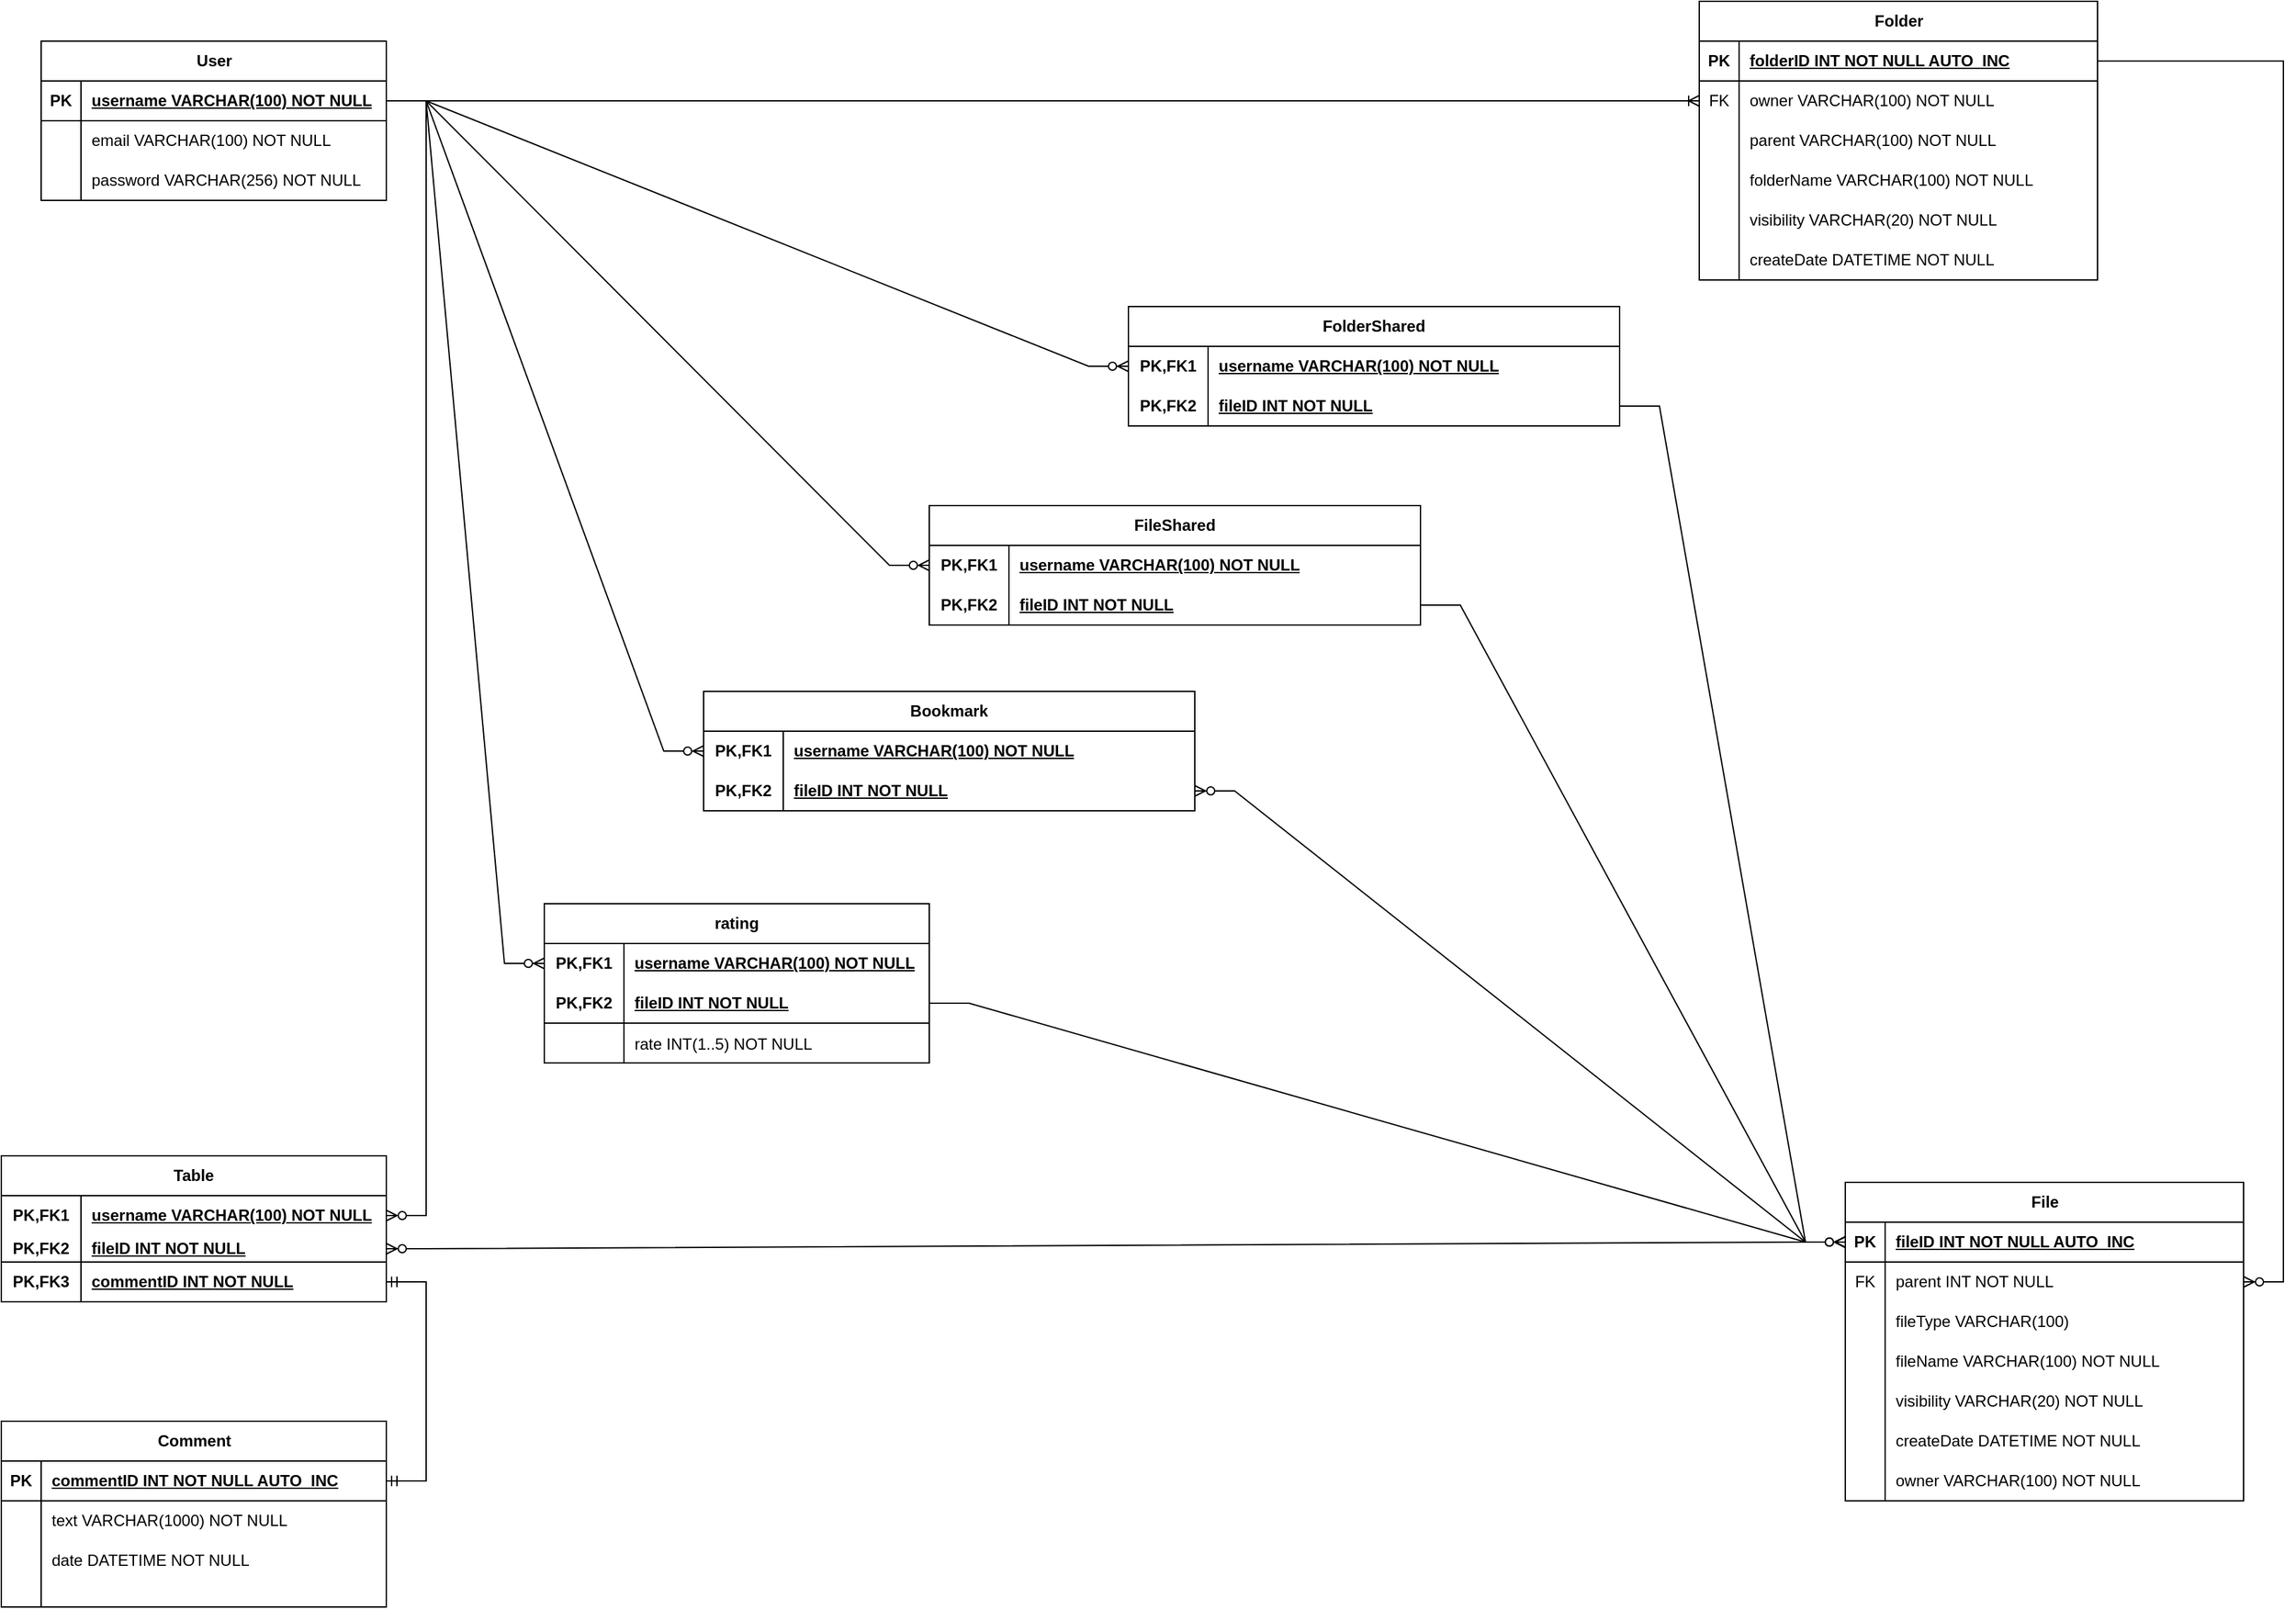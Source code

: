<mxfile version="22.0.2" type="device">
  <diagram id="R2lEEEUBdFMjLlhIrx00" name="Page-1">
    <mxGraphModel dx="2320" dy="1116" grid="1" gridSize="10" guides="1" tooltips="1" connect="1" arrows="1" fold="1" page="1" pageScale="1" pageWidth="850" pageHeight="1100" math="0" shadow="0" extFonts="Permanent Marker^https://fonts.googleapis.com/css?family=Permanent+Marker">
      <root>
        <mxCell id="0" />
        <mxCell id="1" parent="0" />
        <mxCell id="1cm0MZBUijVxS_en_-4K-15" value="User" style="shape=table;startSize=30;container=1;collapsible=1;childLayout=tableLayout;fixedRows=1;rowLines=0;fontStyle=1;align=center;resizeLast=1;html=1;" parent="1" vertex="1">
          <mxGeometry x="41" y="130" width="260" height="120" as="geometry" />
        </mxCell>
        <mxCell id="1cm0MZBUijVxS_en_-4K-16" value="" style="shape=tableRow;horizontal=0;startSize=0;swimlaneHead=0;swimlaneBody=0;fillColor=none;collapsible=0;dropTarget=0;points=[[0,0.5],[1,0.5]];portConstraint=eastwest;top=0;left=0;right=0;bottom=1;" parent="1cm0MZBUijVxS_en_-4K-15" vertex="1">
          <mxGeometry y="30" width="260" height="30" as="geometry" />
        </mxCell>
        <mxCell id="1cm0MZBUijVxS_en_-4K-17" value="PK" style="shape=partialRectangle;connectable=0;fillColor=none;top=0;left=0;bottom=0;right=0;fontStyle=1;overflow=hidden;whiteSpace=wrap;html=1;" parent="1cm0MZBUijVxS_en_-4K-16" vertex="1">
          <mxGeometry width="30" height="30" as="geometry">
            <mxRectangle width="30" height="30" as="alternateBounds" />
          </mxGeometry>
        </mxCell>
        <mxCell id="1cm0MZBUijVxS_en_-4K-18" value="username VARCHAR(100) NOT NULL" style="shape=partialRectangle;connectable=0;fillColor=none;top=0;left=0;bottom=0;right=0;align=left;spacingLeft=6;fontStyle=5;overflow=hidden;whiteSpace=wrap;html=1;" parent="1cm0MZBUijVxS_en_-4K-16" vertex="1">
          <mxGeometry x="30" width="230" height="30" as="geometry">
            <mxRectangle width="230" height="30" as="alternateBounds" />
          </mxGeometry>
        </mxCell>
        <mxCell id="1cm0MZBUijVxS_en_-4K-19" value="" style="shape=tableRow;horizontal=0;startSize=0;swimlaneHead=0;swimlaneBody=0;fillColor=none;collapsible=0;dropTarget=0;points=[[0,0.5],[1,0.5]];portConstraint=eastwest;top=0;left=0;right=0;bottom=0;" parent="1cm0MZBUijVxS_en_-4K-15" vertex="1">
          <mxGeometry y="60" width="260" height="30" as="geometry" />
        </mxCell>
        <mxCell id="1cm0MZBUijVxS_en_-4K-20" value="" style="shape=partialRectangle;connectable=0;fillColor=none;top=0;left=0;bottom=0;right=0;editable=1;overflow=hidden;whiteSpace=wrap;html=1;" parent="1cm0MZBUijVxS_en_-4K-19" vertex="1">
          <mxGeometry width="30" height="30" as="geometry">
            <mxRectangle width="30" height="30" as="alternateBounds" />
          </mxGeometry>
        </mxCell>
        <mxCell id="1cm0MZBUijVxS_en_-4K-21" value="email VARCHAR(100) NOT NULL" style="shape=partialRectangle;connectable=0;fillColor=none;top=0;left=0;bottom=0;right=0;align=left;spacingLeft=6;overflow=hidden;whiteSpace=wrap;html=1;" parent="1cm0MZBUijVxS_en_-4K-19" vertex="1">
          <mxGeometry x="30" width="230" height="30" as="geometry">
            <mxRectangle width="230" height="30" as="alternateBounds" />
          </mxGeometry>
        </mxCell>
        <mxCell id="1cm0MZBUijVxS_en_-4K-22" value="" style="shape=tableRow;horizontal=0;startSize=0;swimlaneHead=0;swimlaneBody=0;fillColor=none;collapsible=0;dropTarget=0;points=[[0,0.5],[1,0.5]];portConstraint=eastwest;top=0;left=0;right=0;bottom=0;" parent="1cm0MZBUijVxS_en_-4K-15" vertex="1">
          <mxGeometry y="90" width="260" height="30" as="geometry" />
        </mxCell>
        <mxCell id="1cm0MZBUijVxS_en_-4K-23" value="" style="shape=partialRectangle;connectable=0;fillColor=none;top=0;left=0;bottom=0;right=0;editable=1;overflow=hidden;whiteSpace=wrap;html=1;" parent="1cm0MZBUijVxS_en_-4K-22" vertex="1">
          <mxGeometry width="30" height="30" as="geometry">
            <mxRectangle width="30" height="30" as="alternateBounds" />
          </mxGeometry>
        </mxCell>
        <mxCell id="1cm0MZBUijVxS_en_-4K-24" value="password VARCHAR(256) NOT NULL" style="shape=partialRectangle;connectable=0;fillColor=none;top=0;left=0;bottom=0;right=0;align=left;spacingLeft=6;overflow=hidden;whiteSpace=wrap;html=1;" parent="1cm0MZBUijVxS_en_-4K-22" vertex="1">
          <mxGeometry x="30" width="230" height="30" as="geometry">
            <mxRectangle width="230" height="30" as="alternateBounds" />
          </mxGeometry>
        </mxCell>
        <mxCell id="1cm0MZBUijVxS_en_-4K-73" value="Comment" style="shape=table;startSize=30;container=1;collapsible=1;childLayout=tableLayout;fixedRows=1;rowLines=0;fontStyle=1;align=center;resizeLast=1;html=1;" parent="1" vertex="1">
          <mxGeometry x="11" y="1170" width="290" height="140" as="geometry" />
        </mxCell>
        <mxCell id="1cm0MZBUijVxS_en_-4K-74" value="" style="shape=tableRow;horizontal=0;startSize=0;swimlaneHead=0;swimlaneBody=0;fillColor=none;collapsible=0;dropTarget=0;points=[[0,0.5],[1,0.5]];portConstraint=eastwest;top=0;left=0;right=0;bottom=1;" parent="1cm0MZBUijVxS_en_-4K-73" vertex="1">
          <mxGeometry y="30" width="290" height="30" as="geometry" />
        </mxCell>
        <mxCell id="1cm0MZBUijVxS_en_-4K-75" value="PK" style="shape=partialRectangle;connectable=0;fillColor=none;top=0;left=0;bottom=0;right=0;fontStyle=1;overflow=hidden;whiteSpace=wrap;html=1;" parent="1cm0MZBUijVxS_en_-4K-74" vertex="1">
          <mxGeometry width="30" height="30" as="geometry">
            <mxRectangle width="30" height="30" as="alternateBounds" />
          </mxGeometry>
        </mxCell>
        <mxCell id="1cm0MZBUijVxS_en_-4K-76" value="commentID INT NOT NULL AUTO_INC" style="shape=partialRectangle;connectable=0;fillColor=none;top=0;left=0;bottom=0;right=0;align=left;spacingLeft=6;fontStyle=5;overflow=hidden;whiteSpace=wrap;html=1;" parent="1cm0MZBUijVxS_en_-4K-74" vertex="1">
          <mxGeometry x="30" width="260" height="30" as="geometry">
            <mxRectangle width="260" height="30" as="alternateBounds" />
          </mxGeometry>
        </mxCell>
        <mxCell id="1cm0MZBUijVxS_en_-4K-77" value="" style="shape=tableRow;horizontal=0;startSize=0;swimlaneHead=0;swimlaneBody=0;fillColor=none;collapsible=0;dropTarget=0;points=[[0,0.5],[1,0.5]];portConstraint=eastwest;top=0;left=0;right=0;bottom=0;" parent="1cm0MZBUijVxS_en_-4K-73" vertex="1">
          <mxGeometry y="60" width="290" height="30" as="geometry" />
        </mxCell>
        <mxCell id="1cm0MZBUijVxS_en_-4K-78" value="" style="shape=partialRectangle;connectable=0;fillColor=none;top=0;left=0;bottom=0;right=0;editable=1;overflow=hidden;whiteSpace=wrap;html=1;" parent="1cm0MZBUijVxS_en_-4K-77" vertex="1">
          <mxGeometry width="30" height="30" as="geometry">
            <mxRectangle width="30" height="30" as="alternateBounds" />
          </mxGeometry>
        </mxCell>
        <mxCell id="1cm0MZBUijVxS_en_-4K-79" value="text VARCHAR(1000) NOT NULL" style="shape=partialRectangle;connectable=0;fillColor=none;top=0;left=0;bottom=0;right=0;align=left;spacingLeft=6;overflow=hidden;whiteSpace=wrap;html=1;" parent="1cm0MZBUijVxS_en_-4K-77" vertex="1">
          <mxGeometry x="30" width="260" height="30" as="geometry">
            <mxRectangle width="260" height="30" as="alternateBounds" />
          </mxGeometry>
        </mxCell>
        <mxCell id="1cm0MZBUijVxS_en_-4K-80" value="" style="shape=tableRow;horizontal=0;startSize=0;swimlaneHead=0;swimlaneBody=0;fillColor=none;collapsible=0;dropTarget=0;points=[[0,0.5],[1,0.5]];portConstraint=eastwest;top=0;left=0;right=0;bottom=0;" parent="1cm0MZBUijVxS_en_-4K-73" vertex="1">
          <mxGeometry y="90" width="290" height="30" as="geometry" />
        </mxCell>
        <mxCell id="1cm0MZBUijVxS_en_-4K-81" value="" style="shape=partialRectangle;connectable=0;fillColor=none;top=0;left=0;bottom=0;right=0;editable=1;overflow=hidden;whiteSpace=wrap;html=1;" parent="1cm0MZBUijVxS_en_-4K-80" vertex="1">
          <mxGeometry width="30" height="30" as="geometry">
            <mxRectangle width="30" height="30" as="alternateBounds" />
          </mxGeometry>
        </mxCell>
        <mxCell id="1cm0MZBUijVxS_en_-4K-82" value="date DATETIME NOT NULL" style="shape=partialRectangle;connectable=0;fillColor=none;top=0;left=0;bottom=0;right=0;align=left;spacingLeft=6;overflow=hidden;whiteSpace=wrap;html=1;" parent="1cm0MZBUijVxS_en_-4K-80" vertex="1">
          <mxGeometry x="30" width="260" height="30" as="geometry">
            <mxRectangle width="260" height="30" as="alternateBounds" />
          </mxGeometry>
        </mxCell>
        <mxCell id="1cm0MZBUijVxS_en_-4K-83" value="" style="shape=tableRow;horizontal=0;startSize=0;swimlaneHead=0;swimlaneBody=0;fillColor=none;collapsible=0;dropTarget=0;points=[[0,0.5],[1,0.5]];portConstraint=eastwest;top=0;left=0;right=0;bottom=0;" parent="1cm0MZBUijVxS_en_-4K-73" vertex="1">
          <mxGeometry y="120" width="290" height="20" as="geometry" />
        </mxCell>
        <mxCell id="1cm0MZBUijVxS_en_-4K-84" value="" style="shape=partialRectangle;connectable=0;fillColor=none;top=0;left=0;bottom=0;right=0;editable=1;overflow=hidden;whiteSpace=wrap;html=1;" parent="1cm0MZBUijVxS_en_-4K-83" vertex="1">
          <mxGeometry width="30" height="20" as="geometry">
            <mxRectangle width="30" height="20" as="alternateBounds" />
          </mxGeometry>
        </mxCell>
        <mxCell id="1cm0MZBUijVxS_en_-4K-85" value="" style="shape=partialRectangle;connectable=0;fillColor=none;top=0;left=0;bottom=0;right=0;align=left;spacingLeft=6;overflow=hidden;whiteSpace=wrap;html=1;" parent="1cm0MZBUijVxS_en_-4K-83" vertex="1">
          <mxGeometry x="30" width="260" height="20" as="geometry">
            <mxRectangle width="260" height="20" as="alternateBounds" />
          </mxGeometry>
        </mxCell>
        <mxCell id="1cm0MZBUijVxS_en_-4K-106" value="rating" style="shape=table;startSize=30;container=1;collapsible=1;childLayout=tableLayout;fixedRows=1;rowLines=0;fontStyle=1;align=center;resizeLast=1;html=1;whiteSpace=wrap;" parent="1" vertex="1">
          <mxGeometry x="420" y="780" width="290" height="120" as="geometry" />
        </mxCell>
        <mxCell id="1cm0MZBUijVxS_en_-4K-107" value="" style="shape=tableRow;horizontal=0;startSize=0;swimlaneHead=0;swimlaneBody=0;fillColor=none;collapsible=0;dropTarget=0;points=[[0,0.5],[1,0.5]];portConstraint=eastwest;top=0;left=0;right=0;bottom=0;html=1;" parent="1cm0MZBUijVxS_en_-4K-106" vertex="1">
          <mxGeometry y="30" width="290" height="30" as="geometry" />
        </mxCell>
        <mxCell id="1cm0MZBUijVxS_en_-4K-108" value="PK,FK1" style="shape=partialRectangle;connectable=0;fillColor=none;top=0;left=0;bottom=0;right=0;fontStyle=1;overflow=hidden;html=1;whiteSpace=wrap;" parent="1cm0MZBUijVxS_en_-4K-107" vertex="1">
          <mxGeometry width="60" height="30" as="geometry">
            <mxRectangle width="60" height="30" as="alternateBounds" />
          </mxGeometry>
        </mxCell>
        <mxCell id="1cm0MZBUijVxS_en_-4K-109" value="username VARCHAR(100) NOT NULL" style="shape=partialRectangle;connectable=0;fillColor=none;top=0;left=0;bottom=0;right=0;align=left;spacingLeft=6;fontStyle=5;overflow=hidden;html=1;whiteSpace=wrap;" parent="1cm0MZBUijVxS_en_-4K-107" vertex="1">
          <mxGeometry x="60" width="230" height="30" as="geometry">
            <mxRectangle width="230" height="30" as="alternateBounds" />
          </mxGeometry>
        </mxCell>
        <mxCell id="1cm0MZBUijVxS_en_-4K-110" value="" style="shape=tableRow;horizontal=0;startSize=0;swimlaneHead=0;swimlaneBody=0;fillColor=none;collapsible=0;dropTarget=0;points=[[0,0.5],[1,0.5]];portConstraint=eastwest;top=0;left=0;right=0;bottom=1;html=1;" parent="1cm0MZBUijVxS_en_-4K-106" vertex="1">
          <mxGeometry y="60" width="290" height="30" as="geometry" />
        </mxCell>
        <mxCell id="1cm0MZBUijVxS_en_-4K-111" value="PK,FK2" style="shape=partialRectangle;connectable=0;fillColor=none;top=0;left=0;bottom=0;right=0;fontStyle=1;overflow=hidden;html=1;whiteSpace=wrap;" parent="1cm0MZBUijVxS_en_-4K-110" vertex="1">
          <mxGeometry width="60" height="30" as="geometry">
            <mxRectangle width="60" height="30" as="alternateBounds" />
          </mxGeometry>
        </mxCell>
        <mxCell id="1cm0MZBUijVxS_en_-4K-112" value="fileID INT NOT NULL" style="shape=partialRectangle;connectable=0;fillColor=none;top=0;left=0;bottom=0;right=0;align=left;spacingLeft=6;fontStyle=5;overflow=hidden;html=1;whiteSpace=wrap;" parent="1cm0MZBUijVxS_en_-4K-110" vertex="1">
          <mxGeometry x="60" width="230" height="30" as="geometry">
            <mxRectangle width="230" height="30" as="alternateBounds" />
          </mxGeometry>
        </mxCell>
        <mxCell id="fWBRbAvuqXRC6kfgmsuC-2" value="" style="shape=tableRow;horizontal=0;startSize=0;swimlaneHead=0;swimlaneBody=0;fillColor=none;collapsible=0;dropTarget=0;points=[[0,0.5],[1,0.5]];portConstraint=eastwest;top=0;left=0;right=0;bottom=0;" parent="1cm0MZBUijVxS_en_-4K-106" vertex="1">
          <mxGeometry y="90" width="290" height="30" as="geometry" />
        </mxCell>
        <mxCell id="fWBRbAvuqXRC6kfgmsuC-3" value="" style="shape=partialRectangle;connectable=0;fillColor=none;top=0;left=0;bottom=0;right=0;editable=1;overflow=hidden;" parent="fWBRbAvuqXRC6kfgmsuC-2" vertex="1">
          <mxGeometry width="60" height="30" as="geometry">
            <mxRectangle width="60" height="30" as="alternateBounds" />
          </mxGeometry>
        </mxCell>
        <mxCell id="fWBRbAvuqXRC6kfgmsuC-4" value="rate INT(1..5) NOT NULL" style="shape=partialRectangle;connectable=0;fillColor=none;top=0;left=0;bottom=0;right=0;align=left;spacingLeft=6;overflow=hidden;" parent="fWBRbAvuqXRC6kfgmsuC-2" vertex="1">
          <mxGeometry x="60" width="230" height="30" as="geometry">
            <mxRectangle width="230" height="30" as="alternateBounds" />
          </mxGeometry>
        </mxCell>
        <mxCell id="1cm0MZBUijVxS_en_-4K-131" value="" style="edgeStyle=entityRelationEdgeStyle;fontSize=12;html=1;endArrow=ERzeroToMany;endFill=1;rounded=0;" parent="1" source="1cm0MZBUijVxS_en_-4K-16" target="1cm0MZBUijVxS_en_-4K-107" edge="1">
          <mxGeometry width="100" height="100" relative="1" as="geometry">
            <mxPoint x="570" y="720" as="sourcePoint" />
            <mxPoint x="670" y="620" as="targetPoint" />
          </mxGeometry>
        </mxCell>
        <mxCell id="1cm0MZBUijVxS_en_-4K-132" value="" style="edgeStyle=entityRelationEdgeStyle;fontSize=12;html=1;endArrow=ERzeroToMany;endFill=1;rounded=0;" parent="1" source="1cm0MZBUijVxS_en_-4K-110" target="1cm0MZBUijVxS_en_-4K-44" edge="1">
          <mxGeometry width="100" height="100" relative="1" as="geometry">
            <mxPoint x="1190" y="820" as="sourcePoint" />
            <mxPoint x="1160" y="800" as="targetPoint" />
          </mxGeometry>
        </mxCell>
        <mxCell id="1cm0MZBUijVxS_en_-4K-133" value="" style="edgeStyle=entityRelationEdgeStyle;fontSize=12;html=1;endArrow=ERzeroToMany;endFill=1;rounded=0;" parent="1" source="1cm0MZBUijVxS_en_-4K-16" target="1cm0MZBUijVxS_en_-4K-176" edge="1">
          <mxGeometry width="100" height="100" relative="1" as="geometry">
            <mxPoint x="40" y="350" as="sourcePoint" />
            <mxPoint x="50" y="630" as="targetPoint" />
          </mxGeometry>
        </mxCell>
        <mxCell id="1cm0MZBUijVxS_en_-4K-134" value="" style="edgeStyle=entityRelationEdgeStyle;fontSize=12;html=1;endArrow=ERzeroToMany;endFill=1;rounded=0;" parent="1" source="1cm0MZBUijVxS_en_-4K-44" target="1cm0MZBUijVxS_en_-4K-179" edge="1">
          <mxGeometry width="100" height="100" relative="1" as="geometry">
            <mxPoint x="920" y="1150" as="sourcePoint" />
            <mxPoint x="590" y="1130" as="targetPoint" />
          </mxGeometry>
        </mxCell>
        <mxCell id="1cm0MZBUijVxS_en_-4K-175" value="Table" style="shape=table;startSize=30;container=1;collapsible=1;childLayout=tableLayout;fixedRows=1;rowLines=0;fontStyle=1;align=center;resizeLast=1;html=1;whiteSpace=wrap;strokeColor=default;verticalAlign=middle;fontFamily=Helvetica;fontSize=12;fontColor=default;fillColor=default;" parent="1" vertex="1">
          <mxGeometry x="11" y="970" width="290" height="110" as="geometry" />
        </mxCell>
        <mxCell id="1cm0MZBUijVxS_en_-4K-176" value="" style="shape=tableRow;horizontal=0;startSize=0;swimlaneHead=0;swimlaneBody=0;fillColor=none;collapsible=0;dropTarget=0;points=[[0,0.5],[1,0.5]];portConstraint=eastwest;top=0;left=0;right=0;bottom=0;html=1;strokeColor=default;align=center;verticalAlign=middle;fontFamily=Helvetica;fontSize=12;fontColor=default;" parent="1cm0MZBUijVxS_en_-4K-175" vertex="1">
          <mxGeometry y="30" width="290" height="30" as="geometry" />
        </mxCell>
        <mxCell id="1cm0MZBUijVxS_en_-4K-177" value="PK,FK1" style="shape=partialRectangle;connectable=0;fillColor=none;top=0;left=0;bottom=0;right=0;fontStyle=1;overflow=hidden;html=1;whiteSpace=wrap;strokeColor=default;align=center;verticalAlign=middle;fontFamily=Helvetica;fontSize=12;fontColor=default;startSize=30;" parent="1cm0MZBUijVxS_en_-4K-176" vertex="1">
          <mxGeometry width="60" height="30" as="geometry">
            <mxRectangle width="60" height="30" as="alternateBounds" />
          </mxGeometry>
        </mxCell>
        <mxCell id="1cm0MZBUijVxS_en_-4K-178" value="username VARCHAR(100) NOT NULL" style="shape=partialRectangle;connectable=0;fillColor=none;top=0;left=0;bottom=0;right=0;align=left;spacingLeft=6;fontStyle=5;overflow=hidden;html=1;whiteSpace=wrap;strokeColor=default;verticalAlign=middle;fontFamily=Helvetica;fontSize=12;fontColor=default;startSize=30;" parent="1cm0MZBUijVxS_en_-4K-176" vertex="1">
          <mxGeometry x="60" width="230" height="30" as="geometry">
            <mxRectangle width="230" height="30" as="alternateBounds" />
          </mxGeometry>
        </mxCell>
        <mxCell id="1cm0MZBUijVxS_en_-4K-179" value="" style="shape=tableRow;horizontal=0;startSize=0;swimlaneHead=0;swimlaneBody=0;fillColor=none;collapsible=0;dropTarget=0;points=[[0,0.5],[1,0.5]];portConstraint=eastwest;top=0;left=0;right=0;bottom=1;html=1;strokeColor=default;align=center;verticalAlign=middle;fontFamily=Helvetica;fontSize=12;fontColor=default;" parent="1cm0MZBUijVxS_en_-4K-175" vertex="1">
          <mxGeometry y="60" width="290" height="20" as="geometry" />
        </mxCell>
        <mxCell id="1cm0MZBUijVxS_en_-4K-180" value="PK,FK2" style="shape=partialRectangle;connectable=0;fillColor=none;top=0;left=0;bottom=0;right=0;fontStyle=1;overflow=hidden;html=1;whiteSpace=wrap;strokeColor=default;align=center;verticalAlign=middle;fontFamily=Helvetica;fontSize=12;fontColor=default;startSize=30;" parent="1cm0MZBUijVxS_en_-4K-179" vertex="1">
          <mxGeometry width="60" height="20" as="geometry">
            <mxRectangle width="60" height="20" as="alternateBounds" />
          </mxGeometry>
        </mxCell>
        <mxCell id="1cm0MZBUijVxS_en_-4K-181" value="fileID INT NOT NULL" style="shape=partialRectangle;connectable=0;fillColor=none;top=0;left=0;bottom=0;right=0;align=left;spacingLeft=6;fontStyle=5;overflow=hidden;html=1;whiteSpace=wrap;strokeColor=default;verticalAlign=middle;fontFamily=Helvetica;fontSize=12;fontColor=default;startSize=30;" parent="1cm0MZBUijVxS_en_-4K-179" vertex="1">
          <mxGeometry x="60" width="230" height="20" as="geometry">
            <mxRectangle width="230" height="20" as="alternateBounds" />
          </mxGeometry>
        </mxCell>
        <mxCell id="1cm0MZBUijVxS_en_-4K-189" value="" style="shape=tableRow;horizontal=0;startSize=0;swimlaneHead=0;swimlaneBody=0;fillColor=none;collapsible=0;dropTarget=0;points=[[0,0.5],[1,0.5]];portConstraint=eastwest;top=0;left=0;right=0;bottom=1;strokeColor=default;align=center;verticalAlign=middle;fontFamily=Helvetica;fontSize=12;fontColor=default;html=1;" parent="1cm0MZBUijVxS_en_-4K-175" vertex="1">
          <mxGeometry y="80" width="290" height="30" as="geometry" />
        </mxCell>
        <mxCell id="1cm0MZBUijVxS_en_-4K-190" value="PK,FK3" style="shape=partialRectangle;connectable=0;fillColor=none;top=0;left=0;bottom=0;right=0;fontStyle=1;overflow=hidden;whiteSpace=wrap;html=1;strokeColor=default;align=center;verticalAlign=middle;fontFamily=Helvetica;fontSize=12;fontColor=default;startSize=30;" parent="1cm0MZBUijVxS_en_-4K-189" vertex="1">
          <mxGeometry width="60" height="30" as="geometry">
            <mxRectangle width="60" height="30" as="alternateBounds" />
          </mxGeometry>
        </mxCell>
        <mxCell id="1cm0MZBUijVxS_en_-4K-191" value="commentID INT NOT NULL" style="shape=partialRectangle;connectable=0;fillColor=none;top=0;left=0;bottom=0;right=0;align=left;spacingLeft=6;fontStyle=5;overflow=hidden;whiteSpace=wrap;html=1;strokeColor=default;verticalAlign=middle;fontFamily=Helvetica;fontSize=12;fontColor=default;startSize=30;" parent="1cm0MZBUijVxS_en_-4K-189" vertex="1">
          <mxGeometry x="60" width="230" height="30" as="geometry">
            <mxRectangle width="230" height="30" as="alternateBounds" />
          </mxGeometry>
        </mxCell>
        <mxCell id="1cm0MZBUijVxS_en_-4K-193" value="" style="edgeStyle=entityRelationEdgeStyle;fontSize=12;html=1;endArrow=ERmandOne;startArrow=ERmandOne;rounded=0;" parent="1" source="1cm0MZBUijVxS_en_-4K-74" target="1cm0MZBUijVxS_en_-4K-189" edge="1">
          <mxGeometry width="100" height="100" relative="1" as="geometry">
            <mxPoint x="561" y="685" as="sourcePoint" />
            <mxPoint x="641" y="655" as="targetPoint" />
            <Array as="points">
              <mxPoint x="561" y="720" />
            </Array>
          </mxGeometry>
        </mxCell>
        <mxCell id="fWBRbAvuqXRC6kfgmsuC-7" value="" style="group" parent="1" vertex="1" connectable="0">
          <mxGeometry x="1400" y="990" width="300" height="240" as="geometry" />
        </mxCell>
        <mxCell id="1cm0MZBUijVxS_en_-4K-43" value="File" style="shape=table;startSize=30;container=1;collapsible=1;childLayout=tableLayout;fixedRows=1;rowLines=0;fontStyle=1;align=center;resizeLast=1;html=1;" parent="fWBRbAvuqXRC6kfgmsuC-7" vertex="1">
          <mxGeometry width="300" height="240" as="geometry" />
        </mxCell>
        <mxCell id="1cm0MZBUijVxS_en_-4K-44" value="" style="shape=tableRow;horizontal=0;startSize=0;swimlaneHead=0;swimlaneBody=0;fillColor=none;collapsible=0;dropTarget=0;points=[[0,0.5],[1,0.5]];portConstraint=eastwest;top=0;left=0;right=0;bottom=1;" parent="1cm0MZBUijVxS_en_-4K-43" vertex="1">
          <mxGeometry y="30" width="300" height="30" as="geometry" />
        </mxCell>
        <mxCell id="1cm0MZBUijVxS_en_-4K-45" value="PK" style="shape=partialRectangle;connectable=0;fillColor=none;top=0;left=0;bottom=0;right=0;fontStyle=1;overflow=hidden;whiteSpace=wrap;html=1;" parent="1cm0MZBUijVxS_en_-4K-44" vertex="1">
          <mxGeometry width="30" height="30" as="geometry">
            <mxRectangle width="30" height="30" as="alternateBounds" />
          </mxGeometry>
        </mxCell>
        <mxCell id="1cm0MZBUijVxS_en_-4K-46" value="fileID INT NOT NULL AUTO_INC" style="shape=partialRectangle;connectable=0;fillColor=none;top=0;left=0;bottom=0;right=0;align=left;spacingLeft=6;fontStyle=5;overflow=hidden;whiteSpace=wrap;html=1;" parent="1cm0MZBUijVxS_en_-4K-44" vertex="1">
          <mxGeometry x="30" width="270" height="30" as="geometry">
            <mxRectangle width="270" height="30" as="alternateBounds" />
          </mxGeometry>
        </mxCell>
        <mxCell id="4S1XIvHN26zdcZENu2K2-2" value="" style="shape=tableRow;horizontal=0;startSize=0;swimlaneHead=0;swimlaneBody=0;fillColor=none;collapsible=0;dropTarget=0;points=[[0,0.5],[1,0.5]];portConstraint=eastwest;top=0;left=0;right=0;bottom=0;" vertex="1" parent="1cm0MZBUijVxS_en_-4K-43">
          <mxGeometry y="60" width="300" height="30" as="geometry" />
        </mxCell>
        <mxCell id="4S1XIvHN26zdcZENu2K2-3" value="FK" style="shape=partialRectangle;connectable=0;fillColor=none;top=0;left=0;bottom=0;right=0;fontStyle=0;overflow=hidden;whiteSpace=wrap;html=1;" vertex="1" parent="4S1XIvHN26zdcZENu2K2-2">
          <mxGeometry width="30" height="30" as="geometry">
            <mxRectangle width="30" height="30" as="alternateBounds" />
          </mxGeometry>
        </mxCell>
        <mxCell id="4S1XIvHN26zdcZENu2K2-4" value="parent INT NOT NULL&amp;nbsp;" style="shape=partialRectangle;connectable=0;fillColor=none;top=0;left=0;bottom=0;right=0;align=left;spacingLeft=6;fontStyle=0;overflow=hidden;whiteSpace=wrap;html=1;" vertex="1" parent="4S1XIvHN26zdcZENu2K2-2">
          <mxGeometry x="30" width="270" height="30" as="geometry">
            <mxRectangle width="270" height="30" as="alternateBounds" />
          </mxGeometry>
        </mxCell>
        <mxCell id="1cm0MZBUijVxS_en_-4K-47" value="" style="shape=tableRow;horizontal=0;startSize=0;swimlaneHead=0;swimlaneBody=0;fillColor=none;collapsible=0;dropTarget=0;points=[[0,0.5],[1,0.5]];portConstraint=eastwest;top=0;left=0;right=0;bottom=0;" parent="1cm0MZBUijVxS_en_-4K-43" vertex="1">
          <mxGeometry y="90" width="300" height="30" as="geometry" />
        </mxCell>
        <mxCell id="1cm0MZBUijVxS_en_-4K-48" value="" style="shape=partialRectangle;connectable=0;fillColor=none;top=0;left=0;bottom=0;right=0;editable=1;overflow=hidden;whiteSpace=wrap;html=1;" parent="1cm0MZBUijVxS_en_-4K-47" vertex="1">
          <mxGeometry width="30" height="30" as="geometry">
            <mxRectangle width="30" height="30" as="alternateBounds" />
          </mxGeometry>
        </mxCell>
        <mxCell id="1cm0MZBUijVxS_en_-4K-49" value="fileType VARCHAR(100)" style="shape=partialRectangle;connectable=0;fillColor=none;top=0;left=0;bottom=0;right=0;align=left;spacingLeft=6;overflow=hidden;whiteSpace=wrap;html=1;" parent="1cm0MZBUijVxS_en_-4K-47" vertex="1">
          <mxGeometry x="30" width="270" height="30" as="geometry">
            <mxRectangle width="270" height="30" as="alternateBounds" />
          </mxGeometry>
        </mxCell>
        <mxCell id="1cm0MZBUijVxS_en_-4K-50" value="" style="shape=tableRow;horizontal=0;startSize=0;swimlaneHead=0;swimlaneBody=0;fillColor=none;collapsible=0;dropTarget=0;points=[[0,0.5],[1,0.5]];portConstraint=eastwest;top=0;left=0;right=0;bottom=0;" parent="1cm0MZBUijVxS_en_-4K-43" vertex="1">
          <mxGeometry y="120" width="300" height="30" as="geometry" />
        </mxCell>
        <mxCell id="1cm0MZBUijVxS_en_-4K-51" value="" style="shape=partialRectangle;connectable=0;fillColor=none;top=0;left=0;bottom=0;right=0;editable=1;overflow=hidden;whiteSpace=wrap;html=1;" parent="1cm0MZBUijVxS_en_-4K-50" vertex="1">
          <mxGeometry width="30" height="30" as="geometry">
            <mxRectangle width="30" height="30" as="alternateBounds" />
          </mxGeometry>
        </mxCell>
        <mxCell id="1cm0MZBUijVxS_en_-4K-52" value="fileName VARCHAR(100) NOT NULL" style="shape=partialRectangle;connectable=0;fillColor=none;top=0;left=0;bottom=0;right=0;align=left;spacingLeft=6;overflow=hidden;whiteSpace=wrap;html=1;" parent="1cm0MZBUijVxS_en_-4K-50" vertex="1">
          <mxGeometry x="30" width="270" height="30" as="geometry">
            <mxRectangle width="270" height="30" as="alternateBounds" />
          </mxGeometry>
        </mxCell>
        <mxCell id="1cm0MZBUijVxS_en_-4K-53" value="" style="shape=tableRow;horizontal=0;startSize=0;swimlaneHead=0;swimlaneBody=0;fillColor=none;collapsible=0;dropTarget=0;points=[[0,0.5],[1,0.5]];portConstraint=eastwest;top=0;left=0;right=0;bottom=0;" parent="1cm0MZBUijVxS_en_-4K-43" vertex="1">
          <mxGeometry y="150" width="300" height="90" as="geometry" />
        </mxCell>
        <mxCell id="1cm0MZBUijVxS_en_-4K-54" value="" style="shape=partialRectangle;connectable=0;fillColor=none;top=0;left=0;bottom=0;right=0;editable=1;overflow=hidden;whiteSpace=wrap;html=1;" parent="1cm0MZBUijVxS_en_-4K-53" vertex="1">
          <mxGeometry width="30" height="90" as="geometry">
            <mxRectangle width="30" height="90" as="alternateBounds" />
          </mxGeometry>
        </mxCell>
        <mxCell id="1cm0MZBUijVxS_en_-4K-55" value="" style="shape=partialRectangle;connectable=0;fillColor=none;top=0;left=0;bottom=0;right=0;align=left;spacingLeft=6;overflow=hidden;whiteSpace=wrap;html=1;" parent="1cm0MZBUijVxS_en_-4K-53" vertex="1">
          <mxGeometry x="30" width="270" height="90" as="geometry">
            <mxRectangle width="270" height="90" as="alternateBounds" />
          </mxGeometry>
        </mxCell>
        <mxCell id="1cm0MZBUijVxS_en_-4K-71" value="visibility VARCHAR(20) NOT NULL" style="shape=partialRectangle;connectable=0;fillColor=none;top=0;left=0;bottom=0;right=0;align=left;spacingLeft=6;overflow=hidden;whiteSpace=wrap;html=1;" parent="fWBRbAvuqXRC6kfgmsuC-7" vertex="1">
          <mxGeometry x="30" y="150" width="270" height="30" as="geometry">
            <mxRectangle width="150" height="30" as="alternateBounds" />
          </mxGeometry>
        </mxCell>
        <mxCell id="1cm0MZBUijVxS_en_-4K-72" value="createDate DATETIME NOT NULL" style="shape=partialRectangle;connectable=0;fillColor=none;top=0;left=0;bottom=0;right=0;align=left;spacingLeft=6;overflow=hidden;whiteSpace=wrap;html=1;" parent="fWBRbAvuqXRC6kfgmsuC-7" vertex="1">
          <mxGeometry x="30" y="180" width="270" height="30" as="geometry">
            <mxRectangle width="150" height="30" as="alternateBounds" />
          </mxGeometry>
        </mxCell>
        <mxCell id="1cm0MZBUijVxS_en_-4K-70" value="owner VARCHAR(100) NOT NULL" style="shape=partialRectangle;connectable=0;fillColor=none;top=0;left=0;bottom=0;right=0;align=left;spacingLeft=6;overflow=hidden;whiteSpace=wrap;html=1;" parent="fWBRbAvuqXRC6kfgmsuC-7" vertex="1">
          <mxGeometry x="30" y="210" width="270" height="30" as="geometry">
            <mxRectangle width="150" height="30" as="alternateBounds" />
          </mxGeometry>
        </mxCell>
        <mxCell id="4S1XIvHN26zdcZENu2K2-5" value="" style="edgeStyle=entityRelationEdgeStyle;fontSize=12;html=1;endArrow=ERzeroToMany;endFill=1;rounded=0;" edge="1" parent="1" source="1cm0MZBUijVxS_en_-4K-29" target="4S1XIvHN26zdcZENu2K2-2">
          <mxGeometry width="100" height="100" relative="1" as="geometry">
            <mxPoint x="1240" y="590" as="sourcePoint" />
            <mxPoint x="1680" y="925" as="targetPoint" />
          </mxGeometry>
        </mxCell>
        <mxCell id="4S1XIvHN26zdcZENu2K2-6" value="Bookmark" style="shape=table;startSize=30;container=1;collapsible=1;childLayout=tableLayout;fixedRows=1;rowLines=0;fontStyle=1;align=center;resizeLast=1;html=1;whiteSpace=wrap;" vertex="1" parent="1">
          <mxGeometry x="540" y="620" width="370" height="90" as="geometry" />
        </mxCell>
        <mxCell id="4S1XIvHN26zdcZENu2K2-7" value="" style="shape=tableRow;horizontal=0;startSize=0;swimlaneHead=0;swimlaneBody=0;fillColor=none;collapsible=0;dropTarget=0;points=[[0,0.5],[1,0.5]];portConstraint=eastwest;top=0;left=0;right=0;bottom=0;html=1;" vertex="1" parent="4S1XIvHN26zdcZENu2K2-6">
          <mxGeometry y="30" width="370" height="30" as="geometry" />
        </mxCell>
        <mxCell id="4S1XIvHN26zdcZENu2K2-8" value="PK,FK1" style="shape=partialRectangle;connectable=0;fillColor=none;top=0;left=0;bottom=0;right=0;fontStyle=1;overflow=hidden;html=1;whiteSpace=wrap;" vertex="1" parent="4S1XIvHN26zdcZENu2K2-7">
          <mxGeometry width="60" height="30" as="geometry">
            <mxRectangle width="60" height="30" as="alternateBounds" />
          </mxGeometry>
        </mxCell>
        <mxCell id="4S1XIvHN26zdcZENu2K2-9" value="username VARCHAR(100) NOT NULL" style="shape=partialRectangle;connectable=0;fillColor=none;top=0;left=0;bottom=0;right=0;align=left;spacingLeft=6;fontStyle=5;overflow=hidden;html=1;whiteSpace=wrap;" vertex="1" parent="4S1XIvHN26zdcZENu2K2-7">
          <mxGeometry x="60" width="310" height="30" as="geometry">
            <mxRectangle width="310" height="30" as="alternateBounds" />
          </mxGeometry>
        </mxCell>
        <mxCell id="4S1XIvHN26zdcZENu2K2-10" value="" style="shape=tableRow;horizontal=0;startSize=0;swimlaneHead=0;swimlaneBody=0;fillColor=none;collapsible=0;dropTarget=0;points=[[0,0.5],[1,0.5]];portConstraint=eastwest;top=0;left=0;right=0;bottom=1;html=1;" vertex="1" parent="4S1XIvHN26zdcZENu2K2-6">
          <mxGeometry y="60" width="370" height="30" as="geometry" />
        </mxCell>
        <mxCell id="4S1XIvHN26zdcZENu2K2-11" value="PK,FK2" style="shape=partialRectangle;connectable=0;fillColor=none;top=0;left=0;bottom=0;right=0;fontStyle=1;overflow=hidden;html=1;whiteSpace=wrap;" vertex="1" parent="4S1XIvHN26zdcZENu2K2-10">
          <mxGeometry width="60" height="30" as="geometry">
            <mxRectangle width="60" height="30" as="alternateBounds" />
          </mxGeometry>
        </mxCell>
        <mxCell id="4S1XIvHN26zdcZENu2K2-12" value="fileID INT NOT NULL" style="shape=partialRectangle;connectable=0;fillColor=none;top=0;left=0;bottom=0;right=0;align=left;spacingLeft=6;fontStyle=5;overflow=hidden;html=1;whiteSpace=wrap;" vertex="1" parent="4S1XIvHN26zdcZENu2K2-10">
          <mxGeometry x="60" width="310" height="30" as="geometry">
            <mxRectangle width="310" height="30" as="alternateBounds" />
          </mxGeometry>
        </mxCell>
        <mxCell id="4S1XIvHN26zdcZENu2K2-19" value="" style="edgeStyle=entityRelationEdgeStyle;fontSize=12;html=1;endArrow=ERzeroToMany;endFill=1;rounded=0;" edge="1" parent="1" source="1cm0MZBUijVxS_en_-4K-16" target="4S1XIvHN26zdcZENu2K2-7">
          <mxGeometry width="100" height="100" relative="1" as="geometry">
            <mxPoint x="920" y="800" as="sourcePoint" />
            <mxPoint x="1020" y="700" as="targetPoint" />
          </mxGeometry>
        </mxCell>
        <mxCell id="4S1XIvHN26zdcZENu2K2-20" value="" style="edgeStyle=entityRelationEdgeStyle;fontSize=12;html=1;endArrow=ERzeroToMany;endFill=1;rounded=0;" edge="1" parent="1" source="1cm0MZBUijVxS_en_-4K-44" target="4S1XIvHN26zdcZENu2K2-10">
          <mxGeometry width="100" height="100" relative="1" as="geometry">
            <mxPoint x="920" y="800" as="sourcePoint" />
            <mxPoint x="1020" y="700" as="targetPoint" />
          </mxGeometry>
        </mxCell>
        <mxCell id="4S1XIvHN26zdcZENu2K2-21" value="FileShared" style="shape=table;startSize=30;container=1;collapsible=1;childLayout=tableLayout;fixedRows=1;rowLines=0;fontStyle=1;align=center;resizeLast=1;html=1;whiteSpace=wrap;" vertex="1" parent="1">
          <mxGeometry x="710" y="480" width="370" height="90" as="geometry" />
        </mxCell>
        <mxCell id="4S1XIvHN26zdcZENu2K2-22" value="" style="shape=tableRow;horizontal=0;startSize=0;swimlaneHead=0;swimlaneBody=0;fillColor=none;collapsible=0;dropTarget=0;points=[[0,0.5],[1,0.5]];portConstraint=eastwest;top=0;left=0;right=0;bottom=0;html=1;" vertex="1" parent="4S1XIvHN26zdcZENu2K2-21">
          <mxGeometry y="30" width="370" height="30" as="geometry" />
        </mxCell>
        <mxCell id="4S1XIvHN26zdcZENu2K2-23" value="PK,FK1" style="shape=partialRectangle;connectable=0;fillColor=none;top=0;left=0;bottom=0;right=0;fontStyle=1;overflow=hidden;html=1;whiteSpace=wrap;" vertex="1" parent="4S1XIvHN26zdcZENu2K2-22">
          <mxGeometry width="60" height="30" as="geometry">
            <mxRectangle width="60" height="30" as="alternateBounds" />
          </mxGeometry>
        </mxCell>
        <mxCell id="4S1XIvHN26zdcZENu2K2-24" value="username VARCHAR(100) NOT NULL" style="shape=partialRectangle;connectable=0;fillColor=none;top=0;left=0;bottom=0;right=0;align=left;spacingLeft=6;fontStyle=5;overflow=hidden;html=1;whiteSpace=wrap;" vertex="1" parent="4S1XIvHN26zdcZENu2K2-22">
          <mxGeometry x="60" width="310" height="30" as="geometry">
            <mxRectangle width="310" height="30" as="alternateBounds" />
          </mxGeometry>
        </mxCell>
        <mxCell id="4S1XIvHN26zdcZENu2K2-25" value="" style="shape=tableRow;horizontal=0;startSize=0;swimlaneHead=0;swimlaneBody=0;fillColor=none;collapsible=0;dropTarget=0;points=[[0,0.5],[1,0.5]];portConstraint=eastwest;top=0;left=0;right=0;bottom=1;html=1;" vertex="1" parent="4S1XIvHN26zdcZENu2K2-21">
          <mxGeometry y="60" width="370" height="30" as="geometry" />
        </mxCell>
        <mxCell id="4S1XIvHN26zdcZENu2K2-26" value="PK,FK2" style="shape=partialRectangle;connectable=0;fillColor=none;top=0;left=0;bottom=0;right=0;fontStyle=1;overflow=hidden;html=1;whiteSpace=wrap;" vertex="1" parent="4S1XIvHN26zdcZENu2K2-25">
          <mxGeometry width="60" height="30" as="geometry">
            <mxRectangle width="60" height="30" as="alternateBounds" />
          </mxGeometry>
        </mxCell>
        <mxCell id="4S1XIvHN26zdcZENu2K2-27" value="fileID INT NOT NULL" style="shape=partialRectangle;connectable=0;fillColor=none;top=0;left=0;bottom=0;right=0;align=left;spacingLeft=6;fontStyle=5;overflow=hidden;html=1;whiteSpace=wrap;" vertex="1" parent="4S1XIvHN26zdcZENu2K2-25">
          <mxGeometry x="60" width="310" height="30" as="geometry">
            <mxRectangle width="310" height="30" as="alternateBounds" />
          </mxGeometry>
        </mxCell>
        <mxCell id="4S1XIvHN26zdcZENu2K2-28" value="" style="edgeStyle=entityRelationEdgeStyle;fontSize=12;html=1;endArrow=ERzeroToMany;endFill=1;rounded=0;" edge="1" parent="1" source="1cm0MZBUijVxS_en_-4K-16" target="4S1XIvHN26zdcZENu2K2-22">
          <mxGeometry width="100" height="100" relative="1" as="geometry">
            <mxPoint x="311" y="435" as="sourcePoint" />
            <mxPoint x="600" y="755" as="targetPoint" />
          </mxGeometry>
        </mxCell>
        <mxCell id="4S1XIvHN26zdcZENu2K2-29" value="" style="edgeStyle=entityRelationEdgeStyle;fontSize=12;html=1;endArrow=ERzeroToMany;endFill=1;rounded=0;" edge="1" parent="1" source="4S1XIvHN26zdcZENu2K2-25" target="1cm0MZBUijVxS_en_-4K-44">
          <mxGeometry width="100" height="100" relative="1" as="geometry">
            <mxPoint x="311" y="435" as="sourcePoint" />
            <mxPoint x="770" y="645" as="targetPoint" />
          </mxGeometry>
        </mxCell>
        <mxCell id="4S1XIvHN26zdcZENu2K2-30" value="FolderShared" style="shape=table;startSize=30;container=1;collapsible=1;childLayout=tableLayout;fixedRows=1;rowLines=0;fontStyle=1;align=center;resizeLast=1;html=1;whiteSpace=wrap;" vertex="1" parent="1">
          <mxGeometry x="860" y="330" width="370" height="90" as="geometry" />
        </mxCell>
        <mxCell id="4S1XIvHN26zdcZENu2K2-31" value="" style="shape=tableRow;horizontal=0;startSize=0;swimlaneHead=0;swimlaneBody=0;fillColor=none;collapsible=0;dropTarget=0;points=[[0,0.5],[1,0.5]];portConstraint=eastwest;top=0;left=0;right=0;bottom=0;html=1;" vertex="1" parent="4S1XIvHN26zdcZENu2K2-30">
          <mxGeometry y="30" width="370" height="30" as="geometry" />
        </mxCell>
        <mxCell id="4S1XIvHN26zdcZENu2K2-32" value="PK,FK1" style="shape=partialRectangle;connectable=0;fillColor=none;top=0;left=0;bottom=0;right=0;fontStyle=1;overflow=hidden;html=1;whiteSpace=wrap;" vertex="1" parent="4S1XIvHN26zdcZENu2K2-31">
          <mxGeometry width="60" height="30" as="geometry">
            <mxRectangle width="60" height="30" as="alternateBounds" />
          </mxGeometry>
        </mxCell>
        <mxCell id="4S1XIvHN26zdcZENu2K2-33" value="username VARCHAR(100) NOT NULL" style="shape=partialRectangle;connectable=0;fillColor=none;top=0;left=0;bottom=0;right=0;align=left;spacingLeft=6;fontStyle=5;overflow=hidden;html=1;whiteSpace=wrap;" vertex="1" parent="4S1XIvHN26zdcZENu2K2-31">
          <mxGeometry x="60" width="310" height="30" as="geometry">
            <mxRectangle width="310" height="30" as="alternateBounds" />
          </mxGeometry>
        </mxCell>
        <mxCell id="4S1XIvHN26zdcZENu2K2-34" value="" style="shape=tableRow;horizontal=0;startSize=0;swimlaneHead=0;swimlaneBody=0;fillColor=none;collapsible=0;dropTarget=0;points=[[0,0.5],[1,0.5]];portConstraint=eastwest;top=0;left=0;right=0;bottom=1;html=1;" vertex="1" parent="4S1XIvHN26zdcZENu2K2-30">
          <mxGeometry y="60" width="370" height="30" as="geometry" />
        </mxCell>
        <mxCell id="4S1XIvHN26zdcZENu2K2-35" value="PK,FK2" style="shape=partialRectangle;connectable=0;fillColor=none;top=0;left=0;bottom=0;right=0;fontStyle=1;overflow=hidden;html=1;whiteSpace=wrap;" vertex="1" parent="4S1XIvHN26zdcZENu2K2-34">
          <mxGeometry width="60" height="30" as="geometry">
            <mxRectangle width="60" height="30" as="alternateBounds" />
          </mxGeometry>
        </mxCell>
        <mxCell id="4S1XIvHN26zdcZENu2K2-36" value="fileID INT NOT NULL" style="shape=partialRectangle;connectable=0;fillColor=none;top=0;left=0;bottom=0;right=0;align=left;spacingLeft=6;fontStyle=5;overflow=hidden;html=1;whiteSpace=wrap;" vertex="1" parent="4S1XIvHN26zdcZENu2K2-34">
          <mxGeometry x="60" width="310" height="30" as="geometry">
            <mxRectangle width="310" height="30" as="alternateBounds" />
          </mxGeometry>
        </mxCell>
        <mxCell id="4S1XIvHN26zdcZENu2K2-37" value="" style="edgeStyle=entityRelationEdgeStyle;fontSize=12;html=1;endArrow=ERzeroToMany;endFill=1;rounded=0;" edge="1" parent="1" source="1cm0MZBUijVxS_en_-4K-16" target="4S1XIvHN26zdcZENu2K2-31">
          <mxGeometry width="100" height="100" relative="1" as="geometry">
            <mxPoint x="311" y="185" as="sourcePoint" />
            <mxPoint x="770" y="645" as="targetPoint" />
          </mxGeometry>
        </mxCell>
        <mxCell id="4S1XIvHN26zdcZENu2K2-38" value="" style="edgeStyle=entityRelationEdgeStyle;fontSize=12;html=1;endArrow=ERzeroToMany;endFill=1;rounded=0;" edge="1" parent="1" source="4S1XIvHN26zdcZENu2K2-34" target="1cm0MZBUijVxS_en_-4K-44">
          <mxGeometry width="100" height="100" relative="1" as="geometry">
            <mxPoint x="311" y="185" as="sourcePoint" />
            <mxPoint x="900" y="545" as="targetPoint" />
          </mxGeometry>
        </mxCell>
        <mxCell id="4S1XIvHN26zdcZENu2K2-44" value="" style="edgeStyle=entityRelationEdgeStyle;fontSize=12;html=1;endArrow=ERoneToMany;rounded=0;" edge="1" parent="1" source="1cm0MZBUijVxS_en_-4K-16" target="4S1XIvHN26zdcZENu2K2-40">
          <mxGeometry width="100" height="100" relative="1" as="geometry">
            <mxPoint x="900" y="310" as="sourcePoint" />
            <mxPoint x="1000" y="210" as="targetPoint" />
          </mxGeometry>
        </mxCell>
        <mxCell id="fWBRbAvuqXRC6kfgmsuC-5" value="" style="group" parent="1" vertex="1" connectable="0">
          <mxGeometry x="1290" y="100" width="315" height="210" as="geometry" />
        </mxCell>
        <mxCell id="1cm0MZBUijVxS_en_-4K-28" value="Folder" style="shape=table;startSize=30;container=1;collapsible=1;childLayout=tableLayout;fixedRows=1;rowLines=0;fontStyle=1;align=center;resizeLast=1;html=1;" parent="fWBRbAvuqXRC6kfgmsuC-5" vertex="1">
          <mxGeometry width="300" height="210" as="geometry" />
        </mxCell>
        <mxCell id="1cm0MZBUijVxS_en_-4K-29" value="" style="shape=tableRow;horizontal=0;startSize=0;swimlaneHead=0;swimlaneBody=0;fillColor=none;collapsible=0;dropTarget=0;points=[[0,0.5],[1,0.5]];portConstraint=eastwest;top=0;left=0;right=0;bottom=1;" parent="1cm0MZBUijVxS_en_-4K-28" vertex="1">
          <mxGeometry y="30" width="300" height="30" as="geometry" />
        </mxCell>
        <mxCell id="1cm0MZBUijVxS_en_-4K-30" value="PK" style="shape=partialRectangle;connectable=0;fillColor=none;top=0;left=0;bottom=0;right=0;fontStyle=1;overflow=hidden;whiteSpace=wrap;html=1;" parent="1cm0MZBUijVxS_en_-4K-29" vertex="1">
          <mxGeometry width="30" height="30" as="geometry">
            <mxRectangle width="30" height="30" as="alternateBounds" />
          </mxGeometry>
        </mxCell>
        <mxCell id="1cm0MZBUijVxS_en_-4K-31" value="folderID INT NOT NULL AUTO_INC" style="shape=partialRectangle;connectable=0;fillColor=none;top=0;left=0;bottom=0;right=0;align=left;spacingLeft=6;fontStyle=5;overflow=hidden;whiteSpace=wrap;html=1;" parent="1cm0MZBUijVxS_en_-4K-29" vertex="1">
          <mxGeometry x="30" width="270" height="30" as="geometry">
            <mxRectangle width="270" height="30" as="alternateBounds" />
          </mxGeometry>
        </mxCell>
        <mxCell id="4S1XIvHN26zdcZENu2K2-40" value="" style="shape=tableRow;horizontal=0;startSize=0;swimlaneHead=0;swimlaneBody=0;fillColor=none;collapsible=0;dropTarget=0;points=[[0,0.5],[1,0.5]];portConstraint=eastwest;top=0;left=0;right=0;bottom=0;" vertex="1" parent="1cm0MZBUijVxS_en_-4K-28">
          <mxGeometry y="60" width="300" height="30" as="geometry" />
        </mxCell>
        <mxCell id="4S1XIvHN26zdcZENu2K2-41" value="FK" style="shape=partialRectangle;connectable=0;fillColor=none;top=0;left=0;bottom=0;right=0;fontStyle=0;overflow=hidden;whiteSpace=wrap;html=1;" vertex="1" parent="4S1XIvHN26zdcZENu2K2-40">
          <mxGeometry width="30" height="30" as="geometry">
            <mxRectangle width="30" height="30" as="alternateBounds" />
          </mxGeometry>
        </mxCell>
        <mxCell id="4S1XIvHN26zdcZENu2K2-42" value="owner VARCHAR(100) NOT NULL" style="shape=partialRectangle;connectable=0;fillColor=none;top=0;left=0;bottom=0;right=0;align=left;spacingLeft=6;fontStyle=0;overflow=hidden;whiteSpace=wrap;html=1;" vertex="1" parent="4S1XIvHN26zdcZENu2K2-40">
          <mxGeometry x="30" width="270" height="30" as="geometry">
            <mxRectangle width="270" height="30" as="alternateBounds" />
          </mxGeometry>
        </mxCell>
        <mxCell id="1cm0MZBUijVxS_en_-4K-32" value="" style="shape=tableRow;horizontal=0;startSize=0;swimlaneHead=0;swimlaneBody=0;fillColor=none;collapsible=0;dropTarget=0;points=[[0,0.5],[1,0.5]];portConstraint=eastwest;top=0;left=0;right=0;bottom=0;" parent="1cm0MZBUijVxS_en_-4K-28" vertex="1">
          <mxGeometry y="90" width="300" height="30" as="geometry" />
        </mxCell>
        <mxCell id="1cm0MZBUijVxS_en_-4K-33" value="" style="shape=partialRectangle;connectable=0;fillColor=none;top=0;left=0;bottom=0;right=0;editable=1;overflow=hidden;whiteSpace=wrap;html=1;" parent="1cm0MZBUijVxS_en_-4K-32" vertex="1">
          <mxGeometry width="30" height="30" as="geometry">
            <mxRectangle width="30" height="30" as="alternateBounds" />
          </mxGeometry>
        </mxCell>
        <mxCell id="1cm0MZBUijVxS_en_-4K-34" value="parent VARCHAR(100) NOT NULL" style="shape=partialRectangle;connectable=0;fillColor=none;top=0;left=0;bottom=0;right=0;align=left;spacingLeft=6;overflow=hidden;whiteSpace=wrap;html=1;" parent="1cm0MZBUijVxS_en_-4K-32" vertex="1">
          <mxGeometry x="30" width="270" height="30" as="geometry">
            <mxRectangle width="270" height="30" as="alternateBounds" />
          </mxGeometry>
        </mxCell>
        <mxCell id="1cm0MZBUijVxS_en_-4K-35" value="" style="shape=tableRow;horizontal=0;startSize=0;swimlaneHead=0;swimlaneBody=0;fillColor=none;collapsible=0;dropTarget=0;points=[[0,0.5],[1,0.5]];portConstraint=eastwest;top=0;left=0;right=0;bottom=0;" parent="1cm0MZBUijVxS_en_-4K-28" vertex="1">
          <mxGeometry y="120" width="300" height="30" as="geometry" />
        </mxCell>
        <mxCell id="1cm0MZBUijVxS_en_-4K-36" value="" style="shape=partialRectangle;connectable=0;fillColor=none;top=0;left=0;bottom=0;right=0;editable=1;overflow=hidden;whiteSpace=wrap;html=1;" parent="1cm0MZBUijVxS_en_-4K-35" vertex="1">
          <mxGeometry width="30" height="30" as="geometry">
            <mxRectangle width="30" height="30" as="alternateBounds" />
          </mxGeometry>
        </mxCell>
        <mxCell id="1cm0MZBUijVxS_en_-4K-37" value="folderName VARCHAR(100) NOT NULL" style="shape=partialRectangle;connectable=0;fillColor=none;top=0;left=0;bottom=0;right=0;align=left;spacingLeft=6;overflow=hidden;whiteSpace=wrap;html=1;" parent="1cm0MZBUijVxS_en_-4K-35" vertex="1">
          <mxGeometry x="30" width="270" height="30" as="geometry">
            <mxRectangle width="270" height="30" as="alternateBounds" />
          </mxGeometry>
        </mxCell>
        <mxCell id="1cm0MZBUijVxS_en_-4K-38" value="" style="shape=tableRow;horizontal=0;startSize=0;swimlaneHead=0;swimlaneBody=0;fillColor=none;collapsible=0;dropTarget=0;points=[[0,0.5],[1,0.5]];portConstraint=eastwest;top=0;left=0;right=0;bottom=0;" parent="1cm0MZBUijVxS_en_-4K-28" vertex="1">
          <mxGeometry y="150" width="300" height="60" as="geometry" />
        </mxCell>
        <mxCell id="1cm0MZBUijVxS_en_-4K-39" value="" style="shape=partialRectangle;connectable=0;fillColor=none;top=0;left=0;bottom=0;right=0;editable=1;overflow=hidden;whiteSpace=wrap;html=1;" parent="1cm0MZBUijVxS_en_-4K-38" vertex="1">
          <mxGeometry width="30" height="60" as="geometry">
            <mxRectangle width="30" height="60" as="alternateBounds" />
          </mxGeometry>
        </mxCell>
        <mxCell id="1cm0MZBUijVxS_en_-4K-40" value="" style="shape=partialRectangle;connectable=0;fillColor=none;top=0;left=0;bottom=0;right=0;align=left;spacingLeft=6;overflow=hidden;whiteSpace=wrap;html=1;" parent="1cm0MZBUijVxS_en_-4K-38" vertex="1">
          <mxGeometry x="30" width="270" height="60" as="geometry">
            <mxRectangle width="270" height="60" as="alternateBounds" />
          </mxGeometry>
        </mxCell>
        <mxCell id="1cm0MZBUijVxS_en_-4K-42" value="visibility VARCHAR(20) NOT NULL" style="shape=partialRectangle;connectable=0;fillColor=none;top=0;left=0;bottom=0;right=0;align=left;spacingLeft=6;overflow=hidden;whiteSpace=wrap;html=1;" parent="fWBRbAvuqXRC6kfgmsuC-5" vertex="1">
          <mxGeometry x="30" y="150" width="270" height="30" as="geometry">
            <mxRectangle width="150" height="30" as="alternateBounds" />
          </mxGeometry>
        </mxCell>
        <mxCell id="1cm0MZBUijVxS_en_-4K-41" value="createDate DATETIME NOT NULL" style="shape=partialRectangle;connectable=0;fillColor=none;top=0;left=0;bottom=0;right=0;align=left;spacingLeft=6;overflow=hidden;whiteSpace=wrap;html=1;" parent="fWBRbAvuqXRC6kfgmsuC-5" vertex="1">
          <mxGeometry x="30" y="180" width="270" height="30" as="geometry">
            <mxRectangle width="150" height="30" as="alternateBounds" />
          </mxGeometry>
        </mxCell>
      </root>
    </mxGraphModel>
  </diagram>
</mxfile>
